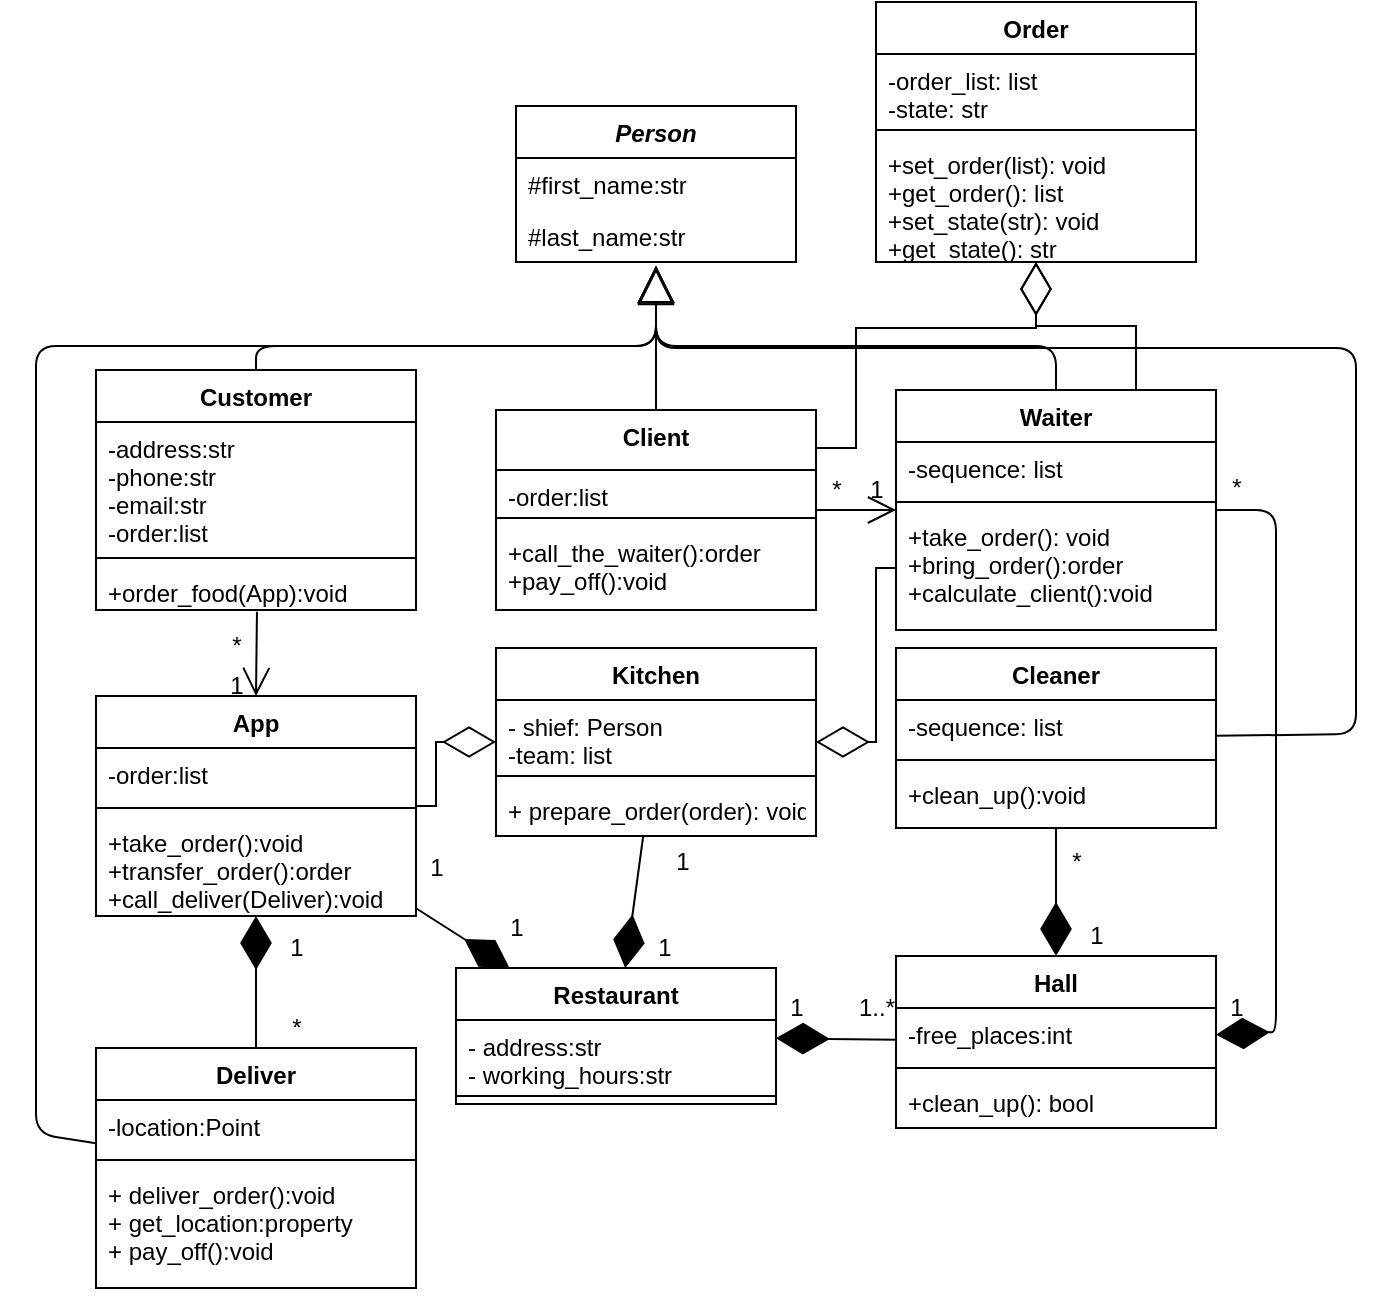 <mxfile version="15.4.3" type="device"><diagram id="C5RBs43oDa-KdzZeNtuy" name="Page-1"><mxGraphModel dx="782" dy="737" grid="1" gridSize="10" guides="1" tooltips="1" connect="1" arrows="1" fold="1" page="1" pageScale="1" pageWidth="827" pageHeight="1169" math="0" shadow="0"><root><mxCell id="WIyWlLk6GJQsqaUBKTNV-0"/><mxCell id="WIyWlLk6GJQsqaUBKTNV-1" parent="WIyWlLk6GJQsqaUBKTNV-0"/><mxCell id="nlYJqfWwuizAwRs9Pgij-2" value="Kitchen" style="swimlane;fontStyle=1;align=center;verticalAlign=top;childLayout=stackLayout;horizontal=1;startSize=26;horizontalStack=0;resizeParent=1;resizeParentMax=0;resizeLast=0;collapsible=1;marginBottom=0;" parent="WIyWlLk6GJQsqaUBKTNV-1" vertex="1"><mxGeometry x="330" y="350" width="160" height="94" as="geometry"/></mxCell><mxCell id="nlYJqfWwuizAwRs9Pgij-3" value="- shief: Person&#xA;-team: list&#xA;" style="text;strokeColor=none;fillColor=none;align=left;verticalAlign=top;spacingLeft=4;spacingRight=4;overflow=hidden;rotatable=0;points=[[0,0.5],[1,0.5]];portConstraint=eastwest;" parent="nlYJqfWwuizAwRs9Pgij-2" vertex="1"><mxGeometry y="26" width="160" height="34" as="geometry"/></mxCell><mxCell id="nlYJqfWwuizAwRs9Pgij-4" value="" style="line;strokeWidth=1;fillColor=none;align=left;verticalAlign=middle;spacingTop=-1;spacingLeft=3;spacingRight=3;rotatable=0;labelPosition=right;points=[];portConstraint=eastwest;" parent="nlYJqfWwuizAwRs9Pgij-2" vertex="1"><mxGeometry y="60" width="160" height="8" as="geometry"/></mxCell><mxCell id="nlYJqfWwuizAwRs9Pgij-5" value="+ prepare_order(order): void&#xA;" style="text;strokeColor=none;fillColor=none;align=left;verticalAlign=top;spacingLeft=4;spacingRight=4;overflow=hidden;rotatable=0;points=[[0,0.5],[1,0.5]];portConstraint=eastwest;" parent="nlYJqfWwuizAwRs9Pgij-2" vertex="1"><mxGeometry y="68" width="160" height="26" as="geometry"/></mxCell><mxCell id="nlYJqfWwuizAwRs9Pgij-6" value="Client" style="swimlane;fontStyle=1;align=center;verticalAlign=top;childLayout=stackLayout;horizontal=1;startSize=30;horizontalStack=0;resizeParent=1;resizeParentMax=0;resizeLast=0;collapsible=1;marginBottom=0;" parent="WIyWlLk6GJQsqaUBKTNV-1" vertex="1"><mxGeometry x="330" y="231" width="160" height="100" as="geometry"><mxRectangle x="240" y="130" width="70" height="30" as="alternateBounds"/></mxGeometry></mxCell><mxCell id="nlYJqfWwuizAwRs9Pgij-7" value="-order:list" style="text;strokeColor=none;fillColor=none;align=left;verticalAlign=top;spacingLeft=4;spacingRight=4;overflow=hidden;rotatable=0;points=[[0,0.5],[1,0.5]];portConstraint=eastwest;" parent="nlYJqfWwuizAwRs9Pgij-6" vertex="1"><mxGeometry y="30" width="160" height="20" as="geometry"/></mxCell><mxCell id="nlYJqfWwuizAwRs9Pgij-8" value="" style="line;strokeWidth=1;fillColor=none;align=left;verticalAlign=middle;spacingTop=-1;spacingLeft=3;spacingRight=3;rotatable=0;labelPosition=right;points=[];portConstraint=eastwest;" parent="nlYJqfWwuizAwRs9Pgij-6" vertex="1"><mxGeometry y="50" width="160" height="8" as="geometry"/></mxCell><mxCell id="nlYJqfWwuizAwRs9Pgij-9" value="+call_the_waiter():order&#xA;+pay_off():void&#xA;" style="text;strokeColor=none;fillColor=none;align=left;verticalAlign=top;spacingLeft=4;spacingRight=4;overflow=hidden;rotatable=0;points=[[0,0.5],[1,0.5]];portConstraint=eastwest;" parent="nlYJqfWwuizAwRs9Pgij-6" vertex="1"><mxGeometry y="58" width="160" height="42" as="geometry"/></mxCell><mxCell id="nlYJqfWwuizAwRs9Pgij-19" value="App" style="swimlane;fontStyle=1;align=center;verticalAlign=top;childLayout=stackLayout;horizontal=1;startSize=26;horizontalStack=0;resizeParent=1;resizeParentMax=0;resizeLast=0;collapsible=1;marginBottom=0;" parent="WIyWlLk6GJQsqaUBKTNV-1" vertex="1"><mxGeometry x="130" y="374" width="160" height="110" as="geometry"/></mxCell><mxCell id="nlYJqfWwuizAwRs9Pgij-20" value="-order:list" style="text;strokeColor=none;fillColor=none;align=left;verticalAlign=top;spacingLeft=4;spacingRight=4;overflow=hidden;rotatable=0;points=[[0,0.5],[1,0.5]];portConstraint=eastwest;" parent="nlYJqfWwuizAwRs9Pgij-19" vertex="1"><mxGeometry y="26" width="160" height="26" as="geometry"/></mxCell><mxCell id="nlYJqfWwuizAwRs9Pgij-21" value="" style="line;strokeWidth=1;fillColor=none;align=left;verticalAlign=middle;spacingTop=-1;spacingLeft=3;spacingRight=3;rotatable=0;labelPosition=right;points=[];portConstraint=eastwest;" parent="nlYJqfWwuizAwRs9Pgij-19" vertex="1"><mxGeometry y="52" width="160" height="8" as="geometry"/></mxCell><mxCell id="nlYJqfWwuizAwRs9Pgij-22" value="+take_order():void&#xA;+transfer_order():order&#xA;+call_deliver(Deliver):void&#xA;" style="text;strokeColor=none;fillColor=none;align=left;verticalAlign=top;spacingLeft=4;spacingRight=4;overflow=hidden;rotatable=0;points=[[0,0.5],[1,0.5]];portConstraint=eastwest;" parent="nlYJqfWwuizAwRs9Pgij-19" vertex="1"><mxGeometry y="60" width="160" height="50" as="geometry"/></mxCell><mxCell id="nlYJqfWwuizAwRs9Pgij-48" value="Person" style="swimlane;fontStyle=3;childLayout=stackLayout;horizontal=1;startSize=26;fillColor=none;horizontalStack=0;resizeParent=1;resizeParentMax=0;resizeLast=0;collapsible=1;marginBottom=0;" parent="WIyWlLk6GJQsqaUBKTNV-1" vertex="1"><mxGeometry x="340" y="79" width="140" height="78" as="geometry"/></mxCell><mxCell id="nlYJqfWwuizAwRs9Pgij-49" value="#first_name:str&#xA;" style="text;strokeColor=none;fillColor=none;align=left;verticalAlign=top;spacingLeft=4;spacingRight=4;overflow=hidden;rotatable=0;points=[[0,0.5],[1,0.5]];portConstraint=eastwest;" parent="nlYJqfWwuizAwRs9Pgij-48" vertex="1"><mxGeometry y="26" width="140" height="26" as="geometry"/></mxCell><mxCell id="nlYJqfWwuizAwRs9Pgij-50" value="#last_name:str" style="text;strokeColor=none;fillColor=none;align=left;verticalAlign=top;spacingLeft=4;spacingRight=4;overflow=hidden;rotatable=0;points=[[0,0.5],[1,0.5]];portConstraint=eastwest;" parent="nlYJqfWwuizAwRs9Pgij-48" vertex="1"><mxGeometry y="52" width="140" height="26" as="geometry"/></mxCell><mxCell id="nlYJqfWwuizAwRs9Pgij-54" value="Deliver" style="swimlane;fontStyle=1;align=center;verticalAlign=top;childLayout=stackLayout;horizontal=1;startSize=26;horizontalStack=0;resizeParent=1;resizeParentMax=0;resizeLast=0;collapsible=1;marginBottom=0;" parent="WIyWlLk6GJQsqaUBKTNV-1" vertex="1"><mxGeometry x="130" y="550" width="160" height="120" as="geometry"/></mxCell><mxCell id="nlYJqfWwuizAwRs9Pgij-55" value="-location:Point" style="text;strokeColor=none;fillColor=none;align=left;verticalAlign=top;spacingLeft=4;spacingRight=4;overflow=hidden;rotatable=0;points=[[0,0.5],[1,0.5]];portConstraint=eastwest;" parent="nlYJqfWwuizAwRs9Pgij-54" vertex="1"><mxGeometry y="26" width="160" height="26" as="geometry"/></mxCell><mxCell id="nlYJqfWwuizAwRs9Pgij-56" value="" style="line;strokeWidth=1;fillColor=none;align=left;verticalAlign=middle;spacingTop=-1;spacingLeft=3;spacingRight=3;rotatable=0;labelPosition=right;points=[];portConstraint=eastwest;" parent="nlYJqfWwuizAwRs9Pgij-54" vertex="1"><mxGeometry y="52" width="160" height="8" as="geometry"/></mxCell><mxCell id="nlYJqfWwuizAwRs9Pgij-57" value="+ deliver_order():void&#xA;+ get_location:property&#xA;+ pay_off():void" style="text;strokeColor=none;fillColor=none;align=left;verticalAlign=top;spacingLeft=4;spacingRight=4;overflow=hidden;rotatable=0;points=[[0,0.5],[1,0.5]];portConstraint=eastwest;" parent="nlYJqfWwuizAwRs9Pgij-54" vertex="1"><mxGeometry y="60" width="160" height="60" as="geometry"/></mxCell><mxCell id="nlYJqfWwuizAwRs9Pgij-59" value="Restaurant" style="swimlane;fontStyle=1;align=center;verticalAlign=top;childLayout=stackLayout;horizontal=1;startSize=26;horizontalStack=0;resizeParent=1;resizeParentMax=0;resizeLast=0;collapsible=1;marginBottom=0;" parent="WIyWlLk6GJQsqaUBKTNV-1" vertex="1"><mxGeometry x="310" y="510" width="160" height="68" as="geometry"/></mxCell><mxCell id="nlYJqfWwuizAwRs9Pgij-60" value="- address:str&#xA;- working_hours:str" style="text;strokeColor=none;fillColor=none;align=left;verticalAlign=top;spacingLeft=4;spacingRight=4;overflow=hidden;rotatable=0;points=[[0,0.5],[1,0.5]];portConstraint=eastwest;" parent="nlYJqfWwuizAwRs9Pgij-59" vertex="1"><mxGeometry y="26" width="160" height="34" as="geometry"/></mxCell><mxCell id="nlYJqfWwuizAwRs9Pgij-61" value="" style="line;strokeWidth=1;fillColor=none;align=left;verticalAlign=middle;spacingTop=-1;spacingLeft=3;spacingRight=3;rotatable=0;labelPosition=right;points=[];portConstraint=eastwest;" parent="nlYJqfWwuizAwRs9Pgij-59" vertex="1"><mxGeometry y="60" width="160" height="8" as="geometry"/></mxCell><mxCell id="nlYJqfWwuizAwRs9Pgij-65" value="" style="endArrow=block;endSize=16;endFill=0;html=1;exitX=0.5;exitY=0;exitDx=0;exitDy=0;" parent="WIyWlLk6GJQsqaUBKTNV-1" source="nlYJqfWwuizAwRs9Pgij-84" edge="1"><mxGeometry width="160" relative="1" as="geometry"><mxPoint x="210" y="205" as="sourcePoint"/><mxPoint x="410" y="159" as="targetPoint"/><Array as="points"><mxPoint x="210" y="199"/><mxPoint x="410" y="199"/></Array></mxGeometry></mxCell><mxCell id="nlYJqfWwuizAwRs9Pgij-66" value="" style="endArrow=block;endSize=16;endFill=0;html=1;exitX=0.5;exitY=0;exitDx=0;exitDy=0;" parent="WIyWlLk6GJQsqaUBKTNV-1" source="nlYJqfWwuizAwRs9Pgij-6" edge="1"><mxGeometry width="160" relative="1" as="geometry"><mxPoint x="420" y="229" as="sourcePoint"/><mxPoint x="410" y="159" as="targetPoint"/><Array as="points"><mxPoint x="410" y="199"/></Array></mxGeometry></mxCell><mxCell id="nlYJqfWwuizAwRs9Pgij-67" value="" style="endArrow=block;endSize=16;endFill=0;html=1;exitX=0.5;exitY=0;exitDx=0;exitDy=0;" parent="WIyWlLk6GJQsqaUBKTNV-1" source="nlYJqfWwuizAwRs9Pgij-105" edge="1"><mxGeometry x="0.04" width="160" relative="1" as="geometry"><mxPoint x="610" y="229.0" as="sourcePoint"/><mxPoint x="410" y="159" as="targetPoint"/><Array as="points"><mxPoint x="610" y="199"/><mxPoint x="410" y="199"/><mxPoint x="410" y="179"/></Array><mxPoint as="offset"/></mxGeometry></mxCell><mxCell id="nlYJqfWwuizAwRs9Pgij-68" value="Hall" style="swimlane;fontStyle=1;align=center;verticalAlign=top;childLayout=stackLayout;horizontal=1;startSize=26;horizontalStack=0;resizeParent=1;resizeParentMax=0;resizeLast=0;collapsible=1;marginBottom=0;" parent="WIyWlLk6GJQsqaUBKTNV-1" vertex="1"><mxGeometry x="530" y="504" width="160" height="86" as="geometry"/></mxCell><mxCell id="nlYJqfWwuizAwRs9Pgij-69" value="-free_places:int" style="text;strokeColor=none;fillColor=none;align=left;verticalAlign=top;spacingLeft=4;spacingRight=4;overflow=hidden;rotatable=0;points=[[0,0.5],[1,0.5]];portConstraint=eastwest;" parent="nlYJqfWwuizAwRs9Pgij-68" vertex="1"><mxGeometry y="26" width="160" height="26" as="geometry"/></mxCell><mxCell id="nlYJqfWwuizAwRs9Pgij-70" value="" style="line;strokeWidth=1;fillColor=none;align=left;verticalAlign=middle;spacingTop=-1;spacingLeft=3;spacingRight=3;rotatable=0;labelPosition=right;points=[];portConstraint=eastwest;" parent="nlYJqfWwuizAwRs9Pgij-68" vertex="1"><mxGeometry y="52" width="160" height="8" as="geometry"/></mxCell><mxCell id="nlYJqfWwuizAwRs9Pgij-71" value="+clean_up(): bool" style="text;strokeColor=none;fillColor=none;align=left;verticalAlign=top;spacingLeft=4;spacingRight=4;overflow=hidden;rotatable=0;points=[[0,0.5],[1,0.5]];portConstraint=eastwest;" parent="nlYJqfWwuizAwRs9Pgij-68" vertex="1"><mxGeometry y="60" width="160" height="26" as="geometry"/></mxCell><mxCell id="nlYJqfWwuizAwRs9Pgij-75" value="" style="endArrow=block;endSize=16;endFill=0;html=1;" parent="WIyWlLk6GJQsqaUBKTNV-1" source="nlYJqfWwuizAwRs9Pgij-54" edge="1"><mxGeometry width="160" relative="1" as="geometry"><mxPoint x="290" y="439" as="sourcePoint"/><mxPoint x="410" y="159" as="targetPoint"/><Array as="points"><mxPoint x="100" y="593"/><mxPoint x="100" y="479"/><mxPoint x="100" y="199"/><mxPoint x="410" y="199"/></Array></mxGeometry></mxCell><mxCell id="nlYJqfWwuizAwRs9Pgij-76" value="" style="endArrow=open;endFill=1;endSize=12;html=1;entryX=0.5;entryY=0;entryDx=0;entryDy=0;exitX=0.503;exitY=1.042;exitDx=0;exitDy=0;exitPerimeter=0;" parent="WIyWlLk6GJQsqaUBKTNV-1" source="nlYJqfWwuizAwRs9Pgij-87" target="nlYJqfWwuizAwRs9Pgij-19" edge="1"><mxGeometry width="160" relative="1" as="geometry"><mxPoint x="240" y="349" as="sourcePoint"/><mxPoint x="450" y="319" as="targetPoint"/></mxGeometry></mxCell><mxCell id="nlYJqfWwuizAwRs9Pgij-77" value="&lt;div&gt;*&lt;/div&gt;" style="text;html=1;align=center;verticalAlign=middle;resizable=0;points=[];autosize=1;strokeColor=none;fillColor=none;" parent="WIyWlLk6GJQsqaUBKTNV-1" vertex="1"><mxGeometry x="190" y="339" width="20" height="20" as="geometry"/></mxCell><mxCell id="nlYJqfWwuizAwRs9Pgij-78" value="&lt;div&gt;1&lt;/div&gt;" style="text;html=1;align=center;verticalAlign=middle;resizable=0;points=[];autosize=1;strokeColor=none;fillColor=none;" parent="WIyWlLk6GJQsqaUBKTNV-1" vertex="1"><mxGeometry x="190" y="359" width="20" height="20" as="geometry"/></mxCell><mxCell id="nlYJqfWwuizAwRs9Pgij-84" value="Customer" style="swimlane;fontStyle=1;align=center;verticalAlign=top;childLayout=stackLayout;horizontal=1;startSize=26;horizontalStack=0;resizeParent=1;resizeParentMax=0;resizeLast=0;collapsible=1;marginBottom=0;" parent="WIyWlLk6GJQsqaUBKTNV-1" vertex="1"><mxGeometry x="130" y="211" width="160" height="120" as="geometry"/></mxCell><mxCell id="nlYJqfWwuizAwRs9Pgij-85" value="-address:str&#xA;-phone:str&#xA;-email:str&#xA;-order:list" style="text;strokeColor=none;fillColor=none;align=left;verticalAlign=top;spacingLeft=4;spacingRight=4;overflow=hidden;rotatable=0;points=[[0,0.5],[1,0.5]];portConstraint=eastwest;" parent="nlYJqfWwuizAwRs9Pgij-84" vertex="1"><mxGeometry y="26" width="160" height="64" as="geometry"/></mxCell><mxCell id="nlYJqfWwuizAwRs9Pgij-86" value="" style="line;strokeWidth=1;fillColor=none;align=left;verticalAlign=middle;spacingTop=-1;spacingLeft=3;spacingRight=3;rotatable=0;labelPosition=right;points=[];portConstraint=eastwest;" parent="nlYJqfWwuizAwRs9Pgij-84" vertex="1"><mxGeometry y="90" width="160" height="8" as="geometry"/></mxCell><mxCell id="nlYJqfWwuizAwRs9Pgij-87" value="+order_food(App):void" style="text;strokeColor=none;fillColor=none;align=left;verticalAlign=top;spacingLeft=4;spacingRight=4;overflow=hidden;rotatable=0;points=[[0,0.5],[1,0.5]];portConstraint=eastwest;" parent="nlYJqfWwuizAwRs9Pgij-84" vertex="1"><mxGeometry y="98" width="160" height="22" as="geometry"/></mxCell><mxCell id="nlYJqfWwuizAwRs9Pgij-94" value="" style="endArrow=open;endFill=1;endSize=12;html=1;" parent="WIyWlLk6GJQsqaUBKTNV-1" source="nlYJqfWwuizAwRs9Pgij-6" target="nlYJqfWwuizAwRs9Pgij-105" edge="1"><mxGeometry width="160" relative="1" as="geometry"><mxPoint x="350" y="359" as="sourcePoint"/><mxPoint x="530" y="273.582" as="targetPoint"/></mxGeometry></mxCell><mxCell id="nlYJqfWwuizAwRs9Pgij-95" value="&lt;div&gt;*&lt;/div&gt;" style="text;html=1;align=center;verticalAlign=middle;resizable=0;points=[];autosize=1;strokeColor=none;fillColor=none;" parent="WIyWlLk6GJQsqaUBKTNV-1" vertex="1"><mxGeometry x="490" y="261" width="20" height="20" as="geometry"/></mxCell><mxCell id="nlYJqfWwuizAwRs9Pgij-96" value="1" style="text;html=1;align=center;verticalAlign=middle;resizable=0;points=[];autosize=1;strokeColor=none;fillColor=none;" parent="WIyWlLk6GJQsqaUBKTNV-1" vertex="1"><mxGeometry x="510" y="261" width="20" height="20" as="geometry"/></mxCell><mxCell id="nlYJqfWwuizAwRs9Pgij-97" value="" style="endArrow=diamondThin;endFill=1;endSize=24;html=1;" parent="WIyWlLk6GJQsqaUBKTNV-1" source="nlYJqfWwuizAwRs9Pgij-19" target="nlYJqfWwuizAwRs9Pgij-59" edge="1"><mxGeometry width="160" relative="1" as="geometry"><mxPoint x="270" y="439" as="sourcePoint"/><mxPoint x="430" y="439" as="targetPoint"/></mxGeometry></mxCell><mxCell id="nlYJqfWwuizAwRs9Pgij-99" value="" style="endArrow=diamondThin;endFill=1;endSize=24;html=1;" parent="WIyWlLk6GJQsqaUBKTNV-1" source="nlYJqfWwuizAwRs9Pgij-2" target="nlYJqfWwuizAwRs9Pgij-59" edge="1"><mxGeometry width="160" relative="1" as="geometry"><mxPoint x="400" y="369" as="sourcePoint"/><mxPoint x="560" y="369" as="targetPoint"/></mxGeometry></mxCell><mxCell id="nlYJqfWwuizAwRs9Pgij-101" value="" style="endArrow=diamondThin;endFill=1;endSize=24;html=1;" parent="WIyWlLk6GJQsqaUBKTNV-1" source="nlYJqfWwuizAwRs9Pgij-54" target="nlYJqfWwuizAwRs9Pgij-19" edge="1"><mxGeometry width="160" relative="1" as="geometry"><mxPoint x="200" y="439" as="sourcePoint"/><mxPoint x="360" y="439" as="targetPoint"/></mxGeometry></mxCell><mxCell id="nlYJqfWwuizAwRs9Pgij-105" value="Waiter" style="swimlane;fontStyle=1;align=center;verticalAlign=top;childLayout=stackLayout;horizontal=1;startSize=26;horizontalStack=0;resizeParent=1;resizeParentMax=0;resizeLast=0;collapsible=1;marginBottom=0;strokeColor=default;strokeWidth=1;" parent="WIyWlLk6GJQsqaUBKTNV-1" vertex="1"><mxGeometry x="530" y="221" width="160" height="120" as="geometry"/></mxCell><mxCell id="nlYJqfWwuizAwRs9Pgij-106" value="-sequence: list" style="text;strokeColor=none;fillColor=none;align=left;verticalAlign=top;spacingLeft=4;spacingRight=4;overflow=hidden;rotatable=0;points=[[0,0.5],[1,0.5]];portConstraint=eastwest;" parent="nlYJqfWwuizAwRs9Pgij-105" vertex="1"><mxGeometry y="26" width="160" height="26" as="geometry"/></mxCell><mxCell id="nlYJqfWwuizAwRs9Pgij-107" value="" style="line;strokeWidth=1;fillColor=none;align=left;verticalAlign=middle;spacingTop=-1;spacingLeft=3;spacingRight=3;rotatable=0;labelPosition=right;points=[];portConstraint=eastwest;" parent="nlYJqfWwuizAwRs9Pgij-105" vertex="1"><mxGeometry y="52" width="160" height="8" as="geometry"/></mxCell><mxCell id="nlYJqfWwuizAwRs9Pgij-108" value="+take_order(): void&#xA;+bring_order():order&#xA;+calculate_client():void " style="text;strokeColor=none;fillColor=none;align=left;verticalAlign=top;spacingLeft=4;spacingRight=4;overflow=hidden;rotatable=0;points=[[0,0.5],[1,0.5]];portConstraint=eastwest;" parent="nlYJqfWwuizAwRs9Pgij-105" vertex="1"><mxGeometry y="60" width="160" height="60" as="geometry"/></mxCell><mxCell id="nlYJqfWwuizAwRs9Pgij-110" value="" style="endArrow=diamondThin;endFill=1;endSize=24;html=1;" parent="WIyWlLk6GJQsqaUBKTNV-1" source="nlYJqfWwuizAwRs9Pgij-105" target="nlYJqfWwuizAwRs9Pgij-68" edge="1"><mxGeometry width="160" relative="1" as="geometry"><mxPoint x="440" y="369" as="sourcePoint"/><mxPoint x="600" y="369" as="targetPoint"/><Array as="points"><mxPoint x="720" y="281"/><mxPoint x="720" y="542"/></Array></mxGeometry></mxCell><mxCell id="nlYJqfWwuizAwRs9Pgij-112" value="" style="endArrow=diamondThin;endFill=1;endSize=24;html=1;" parent="WIyWlLk6GJQsqaUBKTNV-1" source="nlYJqfWwuizAwRs9Pgij-68" target="nlYJqfWwuizAwRs9Pgij-59" edge="1"><mxGeometry width="160" relative="1" as="geometry"><mxPoint x="330" y="389" as="sourcePoint"/><mxPoint x="490" y="389" as="targetPoint"/></mxGeometry></mxCell><mxCell id="nlYJqfWwuizAwRs9Pgij-117" value="Cleaner" style="swimlane;fontStyle=1;align=center;verticalAlign=top;childLayout=stackLayout;horizontal=1;startSize=26;horizontalStack=0;resizeParent=1;resizeParentMax=0;resizeLast=0;collapsible=1;marginBottom=0;strokeColor=default;strokeWidth=1;" parent="WIyWlLk6GJQsqaUBKTNV-1" vertex="1"><mxGeometry x="530" y="350" width="160" height="90" as="geometry"/></mxCell><mxCell id="nlYJqfWwuizAwRs9Pgij-118" value="-sequence: list    " style="text;strokeColor=none;fillColor=none;align=left;verticalAlign=top;spacingLeft=4;spacingRight=4;overflow=hidden;rotatable=0;points=[[0,0.5],[1,0.5]];portConstraint=eastwest;" parent="nlYJqfWwuizAwRs9Pgij-117" vertex="1"><mxGeometry y="26" width="160" height="26" as="geometry"/></mxCell><mxCell id="nlYJqfWwuizAwRs9Pgij-119" value="" style="line;strokeWidth=1;fillColor=none;align=left;verticalAlign=middle;spacingTop=-1;spacingLeft=3;spacingRight=3;rotatable=0;labelPosition=right;points=[];portConstraint=eastwest;" parent="nlYJqfWwuizAwRs9Pgij-117" vertex="1"><mxGeometry y="52" width="160" height="8" as="geometry"/></mxCell><mxCell id="nlYJqfWwuizAwRs9Pgij-120" value="+clean_up():void&#xA;" style="text;strokeColor=none;fillColor=none;align=left;verticalAlign=top;spacingLeft=4;spacingRight=4;overflow=hidden;rotatable=0;points=[[0,0.5],[1,0.5]];portConstraint=eastwest;" parent="nlYJqfWwuizAwRs9Pgij-117" vertex="1"><mxGeometry y="60" width="160" height="30" as="geometry"/></mxCell><mxCell id="nlYJqfWwuizAwRs9Pgij-122" value="" style="endArrow=block;endSize=16;endFill=0;html=1;" parent="WIyWlLk6GJQsqaUBKTNV-1" source="nlYJqfWwuizAwRs9Pgij-117" edge="1"><mxGeometry width="160" relative="1" as="geometry"><mxPoint x="570" y="340" as="sourcePoint"/><mxPoint x="410" y="160" as="targetPoint"/><Array as="points"><mxPoint x="760" y="393"/><mxPoint x="760" y="200"/><mxPoint x="410" y="200"/></Array></mxGeometry></mxCell><mxCell id="nlYJqfWwuizAwRs9Pgij-124" value="" style="endArrow=diamondThin;endFill=1;endSize=24;html=1;" parent="WIyWlLk6GJQsqaUBKTNV-1" source="nlYJqfWwuizAwRs9Pgij-117" target="nlYJqfWwuizAwRs9Pgij-68" edge="1"><mxGeometry width="160" relative="1" as="geometry"><mxPoint x="440" y="490" as="sourcePoint"/><mxPoint x="600" y="490" as="targetPoint"/></mxGeometry></mxCell><mxCell id="nlYJqfWwuizAwRs9Pgij-126" value="*" style="text;html=1;align=center;verticalAlign=middle;resizable=0;points=[];autosize=1;strokeColor=none;fillColor=none;" parent="WIyWlLk6GJQsqaUBKTNV-1" vertex="1"><mxGeometry x="690" y="260" width="20" height="20" as="geometry"/></mxCell><mxCell id="nlYJqfWwuizAwRs9Pgij-127" value="1" style="text;html=1;align=center;verticalAlign=middle;resizable=0;points=[];autosize=1;strokeColor=none;fillColor=none;" parent="WIyWlLk6GJQsqaUBKTNV-1" vertex="1"><mxGeometry x="690" y="520" width="20" height="20" as="geometry"/></mxCell><mxCell id="nlYJqfWwuizAwRs9Pgij-128" value="1" style="text;html=1;align=center;verticalAlign=middle;resizable=0;points=[];autosize=1;strokeColor=none;fillColor=none;rotation=0;" parent="WIyWlLk6GJQsqaUBKTNV-1" vertex="1"><mxGeometry x="620" y="484" width="20" height="20" as="geometry"/></mxCell><mxCell id="nlYJqfWwuizAwRs9Pgij-130" value="*" style="text;html=1;align=center;verticalAlign=middle;resizable=0;points=[];autosize=1;strokeColor=none;fillColor=none;" parent="WIyWlLk6GJQsqaUBKTNV-1" vertex="1"><mxGeometry x="610" y="447" width="20" height="20" as="geometry"/></mxCell><mxCell id="nlYJqfWwuizAwRs9Pgij-131" value="1" style="text;html=1;align=center;verticalAlign=middle;resizable=0;points=[];autosize=1;strokeColor=none;fillColor=none;" parent="WIyWlLk6GJQsqaUBKTNV-1" vertex="1"><mxGeometry x="470" y="520" width="20" height="20" as="geometry"/></mxCell><mxCell id="nlYJqfWwuizAwRs9Pgij-133" value="1..*" style="text;html=1;align=center;verticalAlign=middle;resizable=0;points=[];autosize=1;strokeColor=none;fillColor=none;" parent="WIyWlLk6GJQsqaUBKTNV-1" vertex="1"><mxGeometry x="505" y="520" width="30" height="20" as="geometry"/></mxCell><mxCell id="nlYJqfWwuizAwRs9Pgij-134" value="1" style="text;html=1;align=center;verticalAlign=middle;resizable=0;points=[];autosize=1;strokeColor=none;fillColor=none;" parent="WIyWlLk6GJQsqaUBKTNV-1" vertex="1"><mxGeometry x="404" y="490" width="20" height="20" as="geometry"/></mxCell><mxCell id="nlYJqfWwuizAwRs9Pgij-135" value="1" style="text;html=1;align=center;verticalAlign=middle;resizable=0;points=[];autosize=1;strokeColor=none;fillColor=none;" parent="WIyWlLk6GJQsqaUBKTNV-1" vertex="1"><mxGeometry x="413" y="447" width="20" height="20" as="geometry"/></mxCell><mxCell id="nlYJqfWwuizAwRs9Pgij-136" value="&lt;div&gt;1&lt;/div&gt;" style="text;html=1;align=center;verticalAlign=middle;resizable=0;points=[];autosize=1;strokeColor=none;fillColor=none;" parent="WIyWlLk6GJQsqaUBKTNV-1" vertex="1"><mxGeometry x="330" y="480" width="20" height="20" as="geometry"/></mxCell><mxCell id="nlYJqfWwuizAwRs9Pgij-137" value="1" style="text;html=1;align=center;verticalAlign=middle;resizable=0;points=[];autosize=1;strokeColor=none;fillColor=none;" parent="WIyWlLk6GJQsqaUBKTNV-1" vertex="1"><mxGeometry x="290" y="450" width="20" height="20" as="geometry"/></mxCell><mxCell id="nlYJqfWwuizAwRs9Pgij-138" value="*" style="text;html=1;align=center;verticalAlign=middle;resizable=0;points=[];autosize=1;strokeColor=none;fillColor=none;" parent="WIyWlLk6GJQsqaUBKTNV-1" vertex="1"><mxGeometry x="220" y="530" width="20" height="20" as="geometry"/></mxCell><mxCell id="nlYJqfWwuizAwRs9Pgij-139" value="1" style="text;html=1;align=center;verticalAlign=middle;resizable=0;points=[];autosize=1;strokeColor=none;fillColor=none;" parent="WIyWlLk6GJQsqaUBKTNV-1" vertex="1"><mxGeometry x="220" y="490" width="20" height="20" as="geometry"/></mxCell><mxCell id="WtgVqz5Y-9lianjvBbSE-0" value="" style="endArrow=diamondThin;endFill=0;endSize=24;html=1;rounded=0;edgeStyle=orthogonalEdgeStyle;" parent="WIyWlLk6GJQsqaUBKTNV-1" source="nlYJqfWwuizAwRs9Pgij-19" target="nlYJqfWwuizAwRs9Pgij-2" edge="1"><mxGeometry width="160" relative="1" as="geometry"><mxPoint x="320" y="360" as="sourcePoint"/><mxPoint x="480" y="360" as="targetPoint"/><Array as="points"><mxPoint x="300" y="429"/><mxPoint x="300" y="397"/></Array></mxGeometry></mxCell><mxCell id="WtgVqz5Y-9lianjvBbSE-1" value="" style="endArrow=diamondThin;endFill=0;endSize=24;html=1;rounded=0;edgeStyle=orthogonalEdgeStyle;" parent="WIyWlLk6GJQsqaUBKTNV-1" source="nlYJqfWwuizAwRs9Pgij-105" target="nlYJqfWwuizAwRs9Pgij-2" edge="1"><mxGeometry width="160" relative="1" as="geometry"><mxPoint x="320" y="360" as="sourcePoint"/><mxPoint x="430" y="360" as="targetPoint"/><Array as="points"><mxPoint x="520" y="310"/><mxPoint x="520" y="397"/></Array></mxGeometry></mxCell><mxCell id="huAlYb4Lf_nxNBeCzYZu-0" value="Order" style="swimlane;fontStyle=1;align=center;verticalAlign=top;childLayout=stackLayout;horizontal=1;startSize=26;horizontalStack=0;resizeParent=1;resizeParentMax=0;resizeLast=0;collapsible=1;marginBottom=0;" vertex="1" parent="WIyWlLk6GJQsqaUBKTNV-1"><mxGeometry x="520" y="27" width="160" height="130" as="geometry"/></mxCell><mxCell id="huAlYb4Lf_nxNBeCzYZu-1" value="-order_list: list&#xA;-state: str&#xA;" style="text;strokeColor=none;fillColor=none;align=left;verticalAlign=top;spacingLeft=4;spacingRight=4;overflow=hidden;rotatable=0;points=[[0,0.5],[1,0.5]];portConstraint=eastwest;" vertex="1" parent="huAlYb4Lf_nxNBeCzYZu-0"><mxGeometry y="26" width="160" height="34" as="geometry"/></mxCell><mxCell id="huAlYb4Lf_nxNBeCzYZu-2" value="" style="line;strokeWidth=1;fillColor=none;align=left;verticalAlign=middle;spacingTop=-1;spacingLeft=3;spacingRight=3;rotatable=0;labelPosition=right;points=[];portConstraint=eastwest;" vertex="1" parent="huAlYb4Lf_nxNBeCzYZu-0"><mxGeometry y="60" width="160" height="8" as="geometry"/></mxCell><mxCell id="huAlYb4Lf_nxNBeCzYZu-3" value="+set_order(list): void&#xA;+get_order(): list&#xA;+set_state(str): void&#xA;+get_state(): str&#xA;" style="text;strokeColor=none;fillColor=none;align=left;verticalAlign=top;spacingLeft=4;spacingRight=4;overflow=hidden;rotatable=0;points=[[0,0.5],[1,0.5]];portConstraint=eastwest;" vertex="1" parent="huAlYb4Lf_nxNBeCzYZu-0"><mxGeometry y="68" width="160" height="62" as="geometry"/></mxCell><mxCell id="huAlYb4Lf_nxNBeCzYZu-7" value="" style="endArrow=diamondThin;endFill=0;endSize=24;html=1;rounded=0;edgeStyle=orthogonalEdgeStyle;" edge="1" parent="WIyWlLk6GJQsqaUBKTNV-1" source="nlYJqfWwuizAwRs9Pgij-6" target="huAlYb4Lf_nxNBeCzYZu-0"><mxGeometry width="160" relative="1" as="geometry"><mxPoint x="320" y="330" as="sourcePoint"/><mxPoint x="510" y="160" as="targetPoint"/><Array as="points"><mxPoint x="510" y="250"/><mxPoint x="510" y="190"/><mxPoint x="600" y="190"/></Array></mxGeometry></mxCell><mxCell id="huAlYb4Lf_nxNBeCzYZu-8" value="" style="endArrow=diamondThin;endFill=0;endSize=24;html=1;rounded=0;edgeStyle=orthogonalEdgeStyle;" edge="1" parent="WIyWlLk6GJQsqaUBKTNV-1" source="nlYJqfWwuizAwRs9Pgij-105" target="huAlYb4Lf_nxNBeCzYZu-0"><mxGeometry width="160" relative="1" as="geometry"><mxPoint x="320" y="330" as="sourcePoint"/><mxPoint x="600" y="160" as="targetPoint"/><Array as="points"><mxPoint x="650" y="189"/><mxPoint x="600" y="189"/></Array></mxGeometry></mxCell></root></mxGraphModel></diagram></mxfile>
